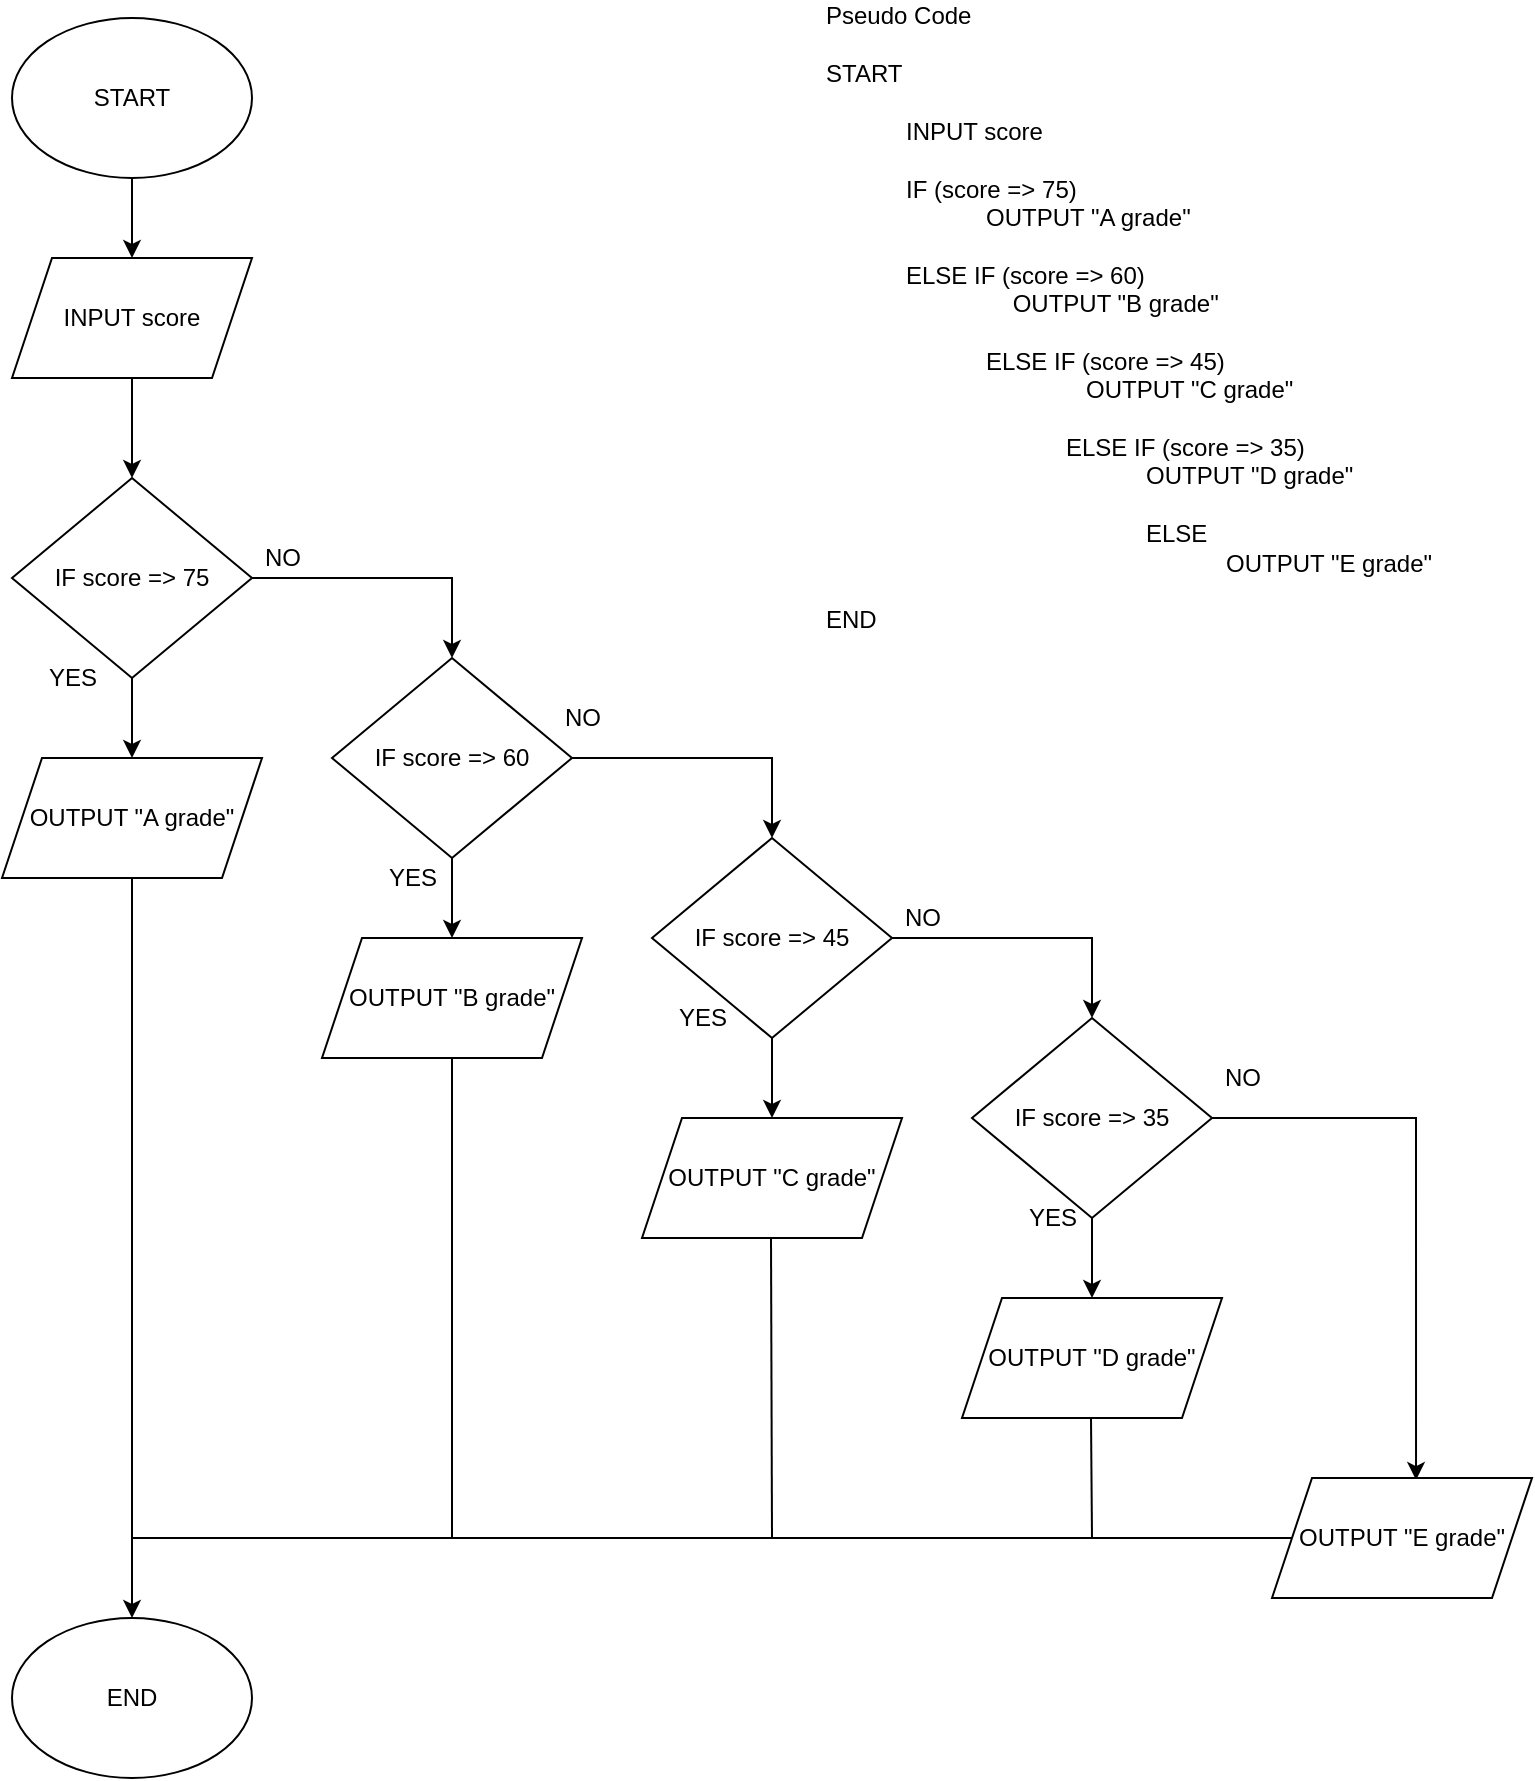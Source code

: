 <mxfile version="13.9.9" type="device"><diagram id="NDdCOptvzpJdEA0N1gQU" name="Page-1"><mxGraphModel dx="920" dy="520" grid="1" gridSize="10" guides="1" tooltips="1" connect="1" arrows="1" fold="1" page="1" pageScale="1" pageWidth="850" pageHeight="1100" math="0" shadow="0"><root><mxCell id="0"/><mxCell id="1" parent="0"/><mxCell id="9AkBiXIM6jGaAxehrvSW-4" value="" style="edgeStyle=orthogonalEdgeStyle;rounded=0;orthogonalLoop=1;jettySize=auto;html=1;" edge="1" parent="1" source="9AkBiXIM6jGaAxehrvSW-1" target="9AkBiXIM6jGaAxehrvSW-3"><mxGeometry relative="1" as="geometry"/></mxCell><mxCell id="9AkBiXIM6jGaAxehrvSW-1" value="START" style="ellipse;whiteSpace=wrap;html=1;" vertex="1" parent="1"><mxGeometry x="60" y="40" width="120" height="80" as="geometry"/></mxCell><mxCell id="9AkBiXIM6jGaAxehrvSW-2" value="END" style="ellipse;whiteSpace=wrap;html=1;" vertex="1" parent="1"><mxGeometry x="60" y="840" width="120" height="80" as="geometry"/></mxCell><mxCell id="9AkBiXIM6jGaAxehrvSW-6" value="" style="edgeStyle=orthogonalEdgeStyle;rounded=0;orthogonalLoop=1;jettySize=auto;html=1;" edge="1" parent="1" source="9AkBiXIM6jGaAxehrvSW-3" target="9AkBiXIM6jGaAxehrvSW-5"><mxGeometry relative="1" as="geometry"/></mxCell><mxCell id="9AkBiXIM6jGaAxehrvSW-3" value="INPUT score" style="shape=parallelogram;perimeter=parallelogramPerimeter;whiteSpace=wrap;html=1;fixedSize=1;" vertex="1" parent="1"><mxGeometry x="60" y="160" width="120" height="60" as="geometry"/></mxCell><mxCell id="9AkBiXIM6jGaAxehrvSW-14" style="edgeStyle=orthogonalEdgeStyle;rounded=0;orthogonalLoop=1;jettySize=auto;html=1;entryX=0.5;entryY=0;entryDx=0;entryDy=0;" edge="1" parent="1" source="9AkBiXIM6jGaAxehrvSW-5" target="9AkBiXIM6jGaAxehrvSW-11"><mxGeometry relative="1" as="geometry"/></mxCell><mxCell id="9AkBiXIM6jGaAxehrvSW-16" value="" style="edgeStyle=orthogonalEdgeStyle;rounded=0;orthogonalLoop=1;jettySize=auto;html=1;" edge="1" parent="1" source="9AkBiXIM6jGaAxehrvSW-5" target="9AkBiXIM6jGaAxehrvSW-15"><mxGeometry relative="1" as="geometry"/></mxCell><mxCell id="9AkBiXIM6jGaAxehrvSW-5" value="IF score =&amp;gt; 75" style="rhombus;whiteSpace=wrap;html=1;" vertex="1" parent="1"><mxGeometry x="60" y="270" width="120" height="100" as="geometry"/></mxCell><mxCell id="9AkBiXIM6jGaAxehrvSW-18" value="" style="edgeStyle=orthogonalEdgeStyle;rounded=0;orthogonalLoop=1;jettySize=auto;html=1;" edge="1" parent="1" source="9AkBiXIM6jGaAxehrvSW-11" target="9AkBiXIM6jGaAxehrvSW-17"><mxGeometry relative="1" as="geometry"/></mxCell><mxCell id="9AkBiXIM6jGaAxehrvSW-19" style="edgeStyle=orthogonalEdgeStyle;rounded=0;orthogonalLoop=1;jettySize=auto;html=1;entryX=0.5;entryY=0;entryDx=0;entryDy=0;" edge="1" parent="1" source="9AkBiXIM6jGaAxehrvSW-11" target="9AkBiXIM6jGaAxehrvSW-13"><mxGeometry relative="1" as="geometry"/></mxCell><mxCell id="9AkBiXIM6jGaAxehrvSW-11" value="IF score =&amp;gt; 60" style="rhombus;whiteSpace=wrap;html=1;" vertex="1" parent="1"><mxGeometry x="220" y="360" width="120" height="100" as="geometry"/></mxCell><mxCell id="9AkBiXIM6jGaAxehrvSW-24" value="" style="edgeStyle=orthogonalEdgeStyle;rounded=0;orthogonalLoop=1;jettySize=auto;html=1;" edge="1" parent="1" source="9AkBiXIM6jGaAxehrvSW-12" target="9AkBiXIM6jGaAxehrvSW-21"><mxGeometry relative="1" as="geometry"/></mxCell><mxCell id="9AkBiXIM6jGaAxehrvSW-34" style="edgeStyle=orthogonalEdgeStyle;rounded=0;orthogonalLoop=1;jettySize=auto;html=1;entryX=0.554;entryY=0.017;entryDx=0;entryDy=0;entryPerimeter=0;" edge="1" parent="1" source="9AkBiXIM6jGaAxehrvSW-12" target="9AkBiXIM6jGaAxehrvSW-33"><mxGeometry relative="1" as="geometry"/></mxCell><mxCell id="9AkBiXIM6jGaAxehrvSW-12" value="IF score =&amp;gt; 35" style="rhombus;whiteSpace=wrap;html=1;" vertex="1" parent="1"><mxGeometry x="540" y="540" width="120" height="100" as="geometry"/></mxCell><mxCell id="9AkBiXIM6jGaAxehrvSW-22" style="edgeStyle=orthogonalEdgeStyle;rounded=0;orthogonalLoop=1;jettySize=auto;html=1;entryX=0.5;entryY=0;entryDx=0;entryDy=0;" edge="1" parent="1" source="9AkBiXIM6jGaAxehrvSW-13" target="9AkBiXIM6jGaAxehrvSW-12"><mxGeometry relative="1" as="geometry"/></mxCell><mxCell id="9AkBiXIM6jGaAxehrvSW-23" value="" style="edgeStyle=orthogonalEdgeStyle;rounded=0;orthogonalLoop=1;jettySize=auto;html=1;" edge="1" parent="1" source="9AkBiXIM6jGaAxehrvSW-13" target="9AkBiXIM6jGaAxehrvSW-20"><mxGeometry relative="1" as="geometry"/></mxCell><mxCell id="9AkBiXIM6jGaAxehrvSW-13" value="IF score =&amp;gt; 45" style="rhombus;whiteSpace=wrap;html=1;" vertex="1" parent="1"><mxGeometry x="380" y="450" width="120" height="100" as="geometry"/></mxCell><mxCell id="9AkBiXIM6jGaAxehrvSW-25" style="edgeStyle=orthogonalEdgeStyle;rounded=0;orthogonalLoop=1;jettySize=auto;html=1;entryX=0.5;entryY=0;entryDx=0;entryDy=0;" edge="1" parent="1" source="9AkBiXIM6jGaAxehrvSW-15" target="9AkBiXIM6jGaAxehrvSW-2"><mxGeometry relative="1" as="geometry"/></mxCell><mxCell id="9AkBiXIM6jGaAxehrvSW-15" value="OUTPUT &quot;A grade&quot;" style="shape=parallelogram;perimeter=parallelogramPerimeter;whiteSpace=wrap;html=1;fixedSize=1;" vertex="1" parent="1"><mxGeometry x="55" y="410" width="130" height="60" as="geometry"/></mxCell><mxCell id="9AkBiXIM6jGaAxehrvSW-17" value="OUTPUT &quot;B grade&quot;" style="shape=parallelogram;perimeter=parallelogramPerimeter;whiteSpace=wrap;html=1;fixedSize=1;" vertex="1" parent="1"><mxGeometry x="215" y="500" width="130" height="60" as="geometry"/></mxCell><mxCell id="9AkBiXIM6jGaAxehrvSW-20" value="OUTPUT &quot;C grade&quot;" style="shape=parallelogram;perimeter=parallelogramPerimeter;whiteSpace=wrap;html=1;fixedSize=1;" vertex="1" parent="1"><mxGeometry x="375" y="590" width="130" height="60" as="geometry"/></mxCell><mxCell id="9AkBiXIM6jGaAxehrvSW-21" value="OUTPUT &quot;D grade&quot;" style="shape=parallelogram;perimeter=parallelogramPerimeter;whiteSpace=wrap;html=1;fixedSize=1;" vertex="1" parent="1"><mxGeometry x="535" y="680" width="130" height="60" as="geometry"/></mxCell><mxCell id="9AkBiXIM6jGaAxehrvSW-30" value="" style="endArrow=none;html=1;" edge="1" parent="1"><mxGeometry width="50" height="50" relative="1" as="geometry"><mxPoint x="280" y="800" as="sourcePoint"/><mxPoint x="280" y="560" as="targetPoint"/></mxGeometry></mxCell><mxCell id="9AkBiXIM6jGaAxehrvSW-31" value="" style="endArrow=none;html=1;" edge="1" parent="1"><mxGeometry width="50" height="50" relative="1" as="geometry"><mxPoint x="440" y="800" as="sourcePoint"/><mxPoint x="439.5" y="650" as="targetPoint"/></mxGeometry></mxCell><mxCell id="9AkBiXIM6jGaAxehrvSW-32" value="" style="endArrow=none;html=1;" edge="1" parent="1"><mxGeometry width="50" height="50" relative="1" as="geometry"><mxPoint x="600" y="800" as="sourcePoint"/><mxPoint x="599.5" y="740" as="targetPoint"/></mxGeometry></mxCell><mxCell id="9AkBiXIM6jGaAxehrvSW-33" value="OUTPUT &quot;E grade&quot;" style="shape=parallelogram;perimeter=parallelogramPerimeter;whiteSpace=wrap;html=1;fixedSize=1;" vertex="1" parent="1"><mxGeometry x="690" y="770" width="130" height="60" as="geometry"/></mxCell><mxCell id="9AkBiXIM6jGaAxehrvSW-35" value="" style="endArrow=none;html=1;" edge="1" parent="1"><mxGeometry width="50" height="50" relative="1" as="geometry"><mxPoint x="120" y="800" as="sourcePoint"/><mxPoint x="700" y="800" as="targetPoint"/><Array as="points"/></mxGeometry></mxCell><mxCell id="9AkBiXIM6jGaAxehrvSW-36" value="YES" style="text;html=1;align=center;verticalAlign=middle;resizable=0;points=[];autosize=1;" vertex="1" parent="1"><mxGeometry x="560" y="630" width="40" height="20" as="geometry"/></mxCell><mxCell id="9AkBiXIM6jGaAxehrvSW-37" value="YES" style="text;html=1;align=center;verticalAlign=middle;resizable=0;points=[];autosize=1;" vertex="1" parent="1"><mxGeometry x="240" y="460" width="40" height="20" as="geometry"/></mxCell><mxCell id="9AkBiXIM6jGaAxehrvSW-38" value="YES" style="text;html=1;align=center;verticalAlign=middle;resizable=0;points=[];autosize=1;" vertex="1" parent="1"><mxGeometry x="385" y="530" width="40" height="20" as="geometry"/></mxCell><mxCell id="9AkBiXIM6jGaAxehrvSW-39" value="YES" style="text;html=1;align=center;verticalAlign=middle;resizable=0;points=[];autosize=1;" vertex="1" parent="1"><mxGeometry x="70" y="360" width="40" height="20" as="geometry"/></mxCell><mxCell id="9AkBiXIM6jGaAxehrvSW-40" value="NO&lt;br&gt;" style="text;html=1;align=center;verticalAlign=middle;resizable=0;points=[];autosize=1;" vertex="1" parent="1"><mxGeometry x="330" y="380" width="30" height="20" as="geometry"/></mxCell><mxCell id="9AkBiXIM6jGaAxehrvSW-41" value="NO&lt;br&gt;" style="text;html=1;align=center;verticalAlign=middle;resizable=0;points=[];autosize=1;" vertex="1" parent="1"><mxGeometry x="180" y="300" width="30" height="20" as="geometry"/></mxCell><mxCell id="9AkBiXIM6jGaAxehrvSW-43" value="NO&lt;br&gt;" style="text;html=1;align=center;verticalAlign=middle;resizable=0;points=[];autosize=1;" vertex="1" parent="1"><mxGeometry x="500" y="480" width="30" height="20" as="geometry"/></mxCell><mxCell id="9AkBiXIM6jGaAxehrvSW-44" value="NO&lt;br&gt;" style="text;html=1;align=center;verticalAlign=middle;resizable=0;points=[];autosize=1;" vertex="1" parent="1"><mxGeometry x="660" y="560" width="30" height="20" as="geometry"/></mxCell><mxCell id="9AkBiXIM6jGaAxehrvSW-45" value="&lt;div&gt;Pseudo Code&lt;/div&gt;&lt;div&gt;&lt;br&gt;&lt;/div&gt;&lt;div&gt;START&lt;/div&gt;&lt;div&gt;&lt;br&gt;&lt;/div&gt;&lt;blockquote style=&quot;margin: 0 0 0 40px ; border: none ; padding: 0px&quot;&gt;&lt;div&gt;INPUT score&lt;/div&gt;&lt;div&gt;&lt;br&gt;&lt;/div&gt;&lt;div&gt;IF (score =&amp;gt; 75)&lt;/div&gt;&lt;/blockquote&gt;&lt;blockquote style=&quot;margin: 0 0 0 40px ; border: none ; padding: 0px&quot;&gt;&lt;blockquote style=&quot;margin: 0 0 0 40px ; border: none ; padding: 0px&quot;&gt;&lt;div&gt;OUTPUT &quot;A grade&quot;&lt;/div&gt;&lt;div&gt;&lt;br&gt;&lt;/div&gt;&lt;/blockquote&gt;&lt;/blockquote&gt;&lt;blockquote style=&quot;margin: 0 0 0 40px ; border: none ; padding: 0px&quot;&gt;&lt;div&gt;ELSE IF (score =&amp;gt; 60)&lt;/div&gt;&lt;/blockquote&gt;&lt;blockquote style=&quot;margin: 0 0 0 40px ; border: none ; padding: 0px&quot;&gt;&lt;blockquote style=&quot;margin: 0 0 0 40px ; border: none ; padding: 0px&quot;&gt;&lt;div&gt;&amp;nbsp; &amp;nbsp; OUTPUT &quot;B grade&quot;&lt;/div&gt;&lt;div&gt;&lt;br&gt;&lt;/div&gt;&lt;/blockquote&gt;&lt;/blockquote&gt;&lt;blockquote style=&quot;margin: 0 0 0 40px ; border: none ; padding: 0px&quot;&gt;&lt;blockquote style=&quot;margin: 0 0 0 40px ; border: none ; padding: 0px&quot;&gt;&lt;div&gt;ELSE&lt;span&gt;&#9;&lt;/span&gt;IF (score =&amp;gt; 45)&lt;/div&gt;&lt;/blockquote&gt;&lt;/blockquote&gt;&lt;blockquote style=&quot;margin: 0 0 0 40px ; border: none ; padding: 0px&quot;&gt;&lt;blockquote style=&quot;margin: 0 0 0 40px ; border: none ; padding: 0px&quot;&gt;&lt;blockquote style=&quot;margin: 0 0 0 40px ; border: none ; padding: 0px&quot;&gt;&lt;div&gt;&amp;nbsp; &amp;nbsp;OUTPUT &quot;C grade&quot;&lt;/div&gt;&lt;/blockquote&gt;&lt;/blockquote&gt;&lt;/blockquote&gt;&lt;blockquote style=&quot;margin: 0 0 0 40px ; border: none ; padding: 0px&quot;&gt;&lt;blockquote style=&quot;margin: 0 0 0 40px ; border: none ; padding: 0px&quot;&gt;&lt;div&gt;&lt;br&gt;&lt;/div&gt;&lt;/blockquote&gt;&lt;/blockquote&gt;&lt;blockquote style=&quot;margin: 0 0 0 40px ; border: none ; padding: 0px&quot;&gt;&lt;blockquote style=&quot;margin: 0 0 0 40px ; border: none ; padding: 0px&quot;&gt;&lt;blockquote style=&quot;margin: 0 0 0 40px ; border: none ; padding: 0px&quot;&gt;&lt;div&gt;ELSE&lt;span&gt;&#9;&lt;/span&gt;IF (score =&amp;gt; 35)&lt;/div&gt;&lt;/blockquote&gt;&lt;/blockquote&gt;&lt;/blockquote&gt;&lt;blockquote style=&quot;margin: 0 0 0 40px ; border: none ; padding: 0px&quot;&gt;&lt;blockquote style=&quot;margin: 0 0 0 40px ; border: none ; padding: 0px&quot;&gt;&lt;blockquote style=&quot;margin: 0 0 0 40px ; border: none ; padding: 0px&quot;&gt;&lt;blockquote style=&quot;margin: 0 0 0 40px ; border: none ; padding: 0px&quot;&gt;&lt;div&gt;OUTPUT &quot;D grade&quot;&lt;/div&gt;&lt;/blockquote&gt;&lt;/blockquote&gt;&lt;/blockquote&gt;&lt;/blockquote&gt;&lt;blockquote style=&quot;margin: 0 0 0 40px ; border: none ; padding: 0px&quot;&gt;&lt;blockquote style=&quot;margin: 0 0 0 40px ; border: none ; padding: 0px&quot;&gt;&lt;div&gt;&lt;br&gt;&lt;/div&gt;&lt;/blockquote&gt;&lt;/blockquote&gt;&lt;blockquote style=&quot;margin: 0 0 0 40px ; border: none ; padding: 0px&quot;&gt;&lt;blockquote style=&quot;margin: 0 0 0 40px ; border: none ; padding: 0px&quot;&gt;&lt;blockquote style=&quot;margin: 0 0 0 40px ; border: none ; padding: 0px&quot;&gt;&lt;blockquote style=&quot;margin: 0 0 0 40px ; border: none ; padding: 0px&quot;&gt;&lt;div&gt;ELSE&amp;nbsp;&lt;/div&gt;&lt;/blockquote&gt;&lt;/blockquote&gt;&lt;/blockquote&gt;&lt;/blockquote&gt;&lt;blockquote style=&quot;margin: 0 0 0 40px ; border: none ; padding: 0px&quot;&gt;&lt;blockquote style=&quot;margin: 0 0 0 40px ; border: none ; padding: 0px&quot;&gt;&lt;blockquote style=&quot;margin: 0 0 0 40px ; border: none ; padding: 0px&quot;&gt;&lt;blockquote style=&quot;margin: 0 0 0 40px ; border: none ; padding: 0px&quot;&gt;&lt;blockquote style=&quot;margin: 0 0 0 40px ; border: none ; padding: 0px&quot;&gt;&lt;div&gt;OUTPUT &quot;E grade&quot;&lt;/div&gt;&lt;/blockquote&gt;&lt;/blockquote&gt;&lt;/blockquote&gt;&lt;/blockquote&gt;&lt;/blockquote&gt;&lt;div&gt;&lt;span&gt;&#9;&lt;/span&gt;&lt;/div&gt;&lt;div&gt;&lt;br&gt;&lt;/div&gt;&lt;div&gt;END&lt;/div&gt;" style="text;html=1;align=left;verticalAlign=middle;resizable=0;points=[];autosize=1;" vertex="1" parent="1"><mxGeometry x="465" y="35" width="320" height="310" as="geometry"/></mxCell></root></mxGraphModel></diagram></mxfile>